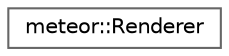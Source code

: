 digraph "Graphical Class Hierarchy"
{
 // LATEX_PDF_SIZE
  bgcolor="transparent";
  edge [fontname=Helvetica,fontsize=10,labelfontname=Helvetica,labelfontsize=10];
  node [fontname=Helvetica,fontsize=10,shape=box,height=0.2,width=0.4];
  rankdir="LR";
  Node0 [id="Node000000",label="meteor::Renderer",height=0.2,width=0.4,color="grey40", fillcolor="white", style="filled",URL="$classmeteor_1_1_renderer.html",tooltip="Renderer handles all render related tasks in meteor. Renderer uses the render-queue to render each co..."];
}
